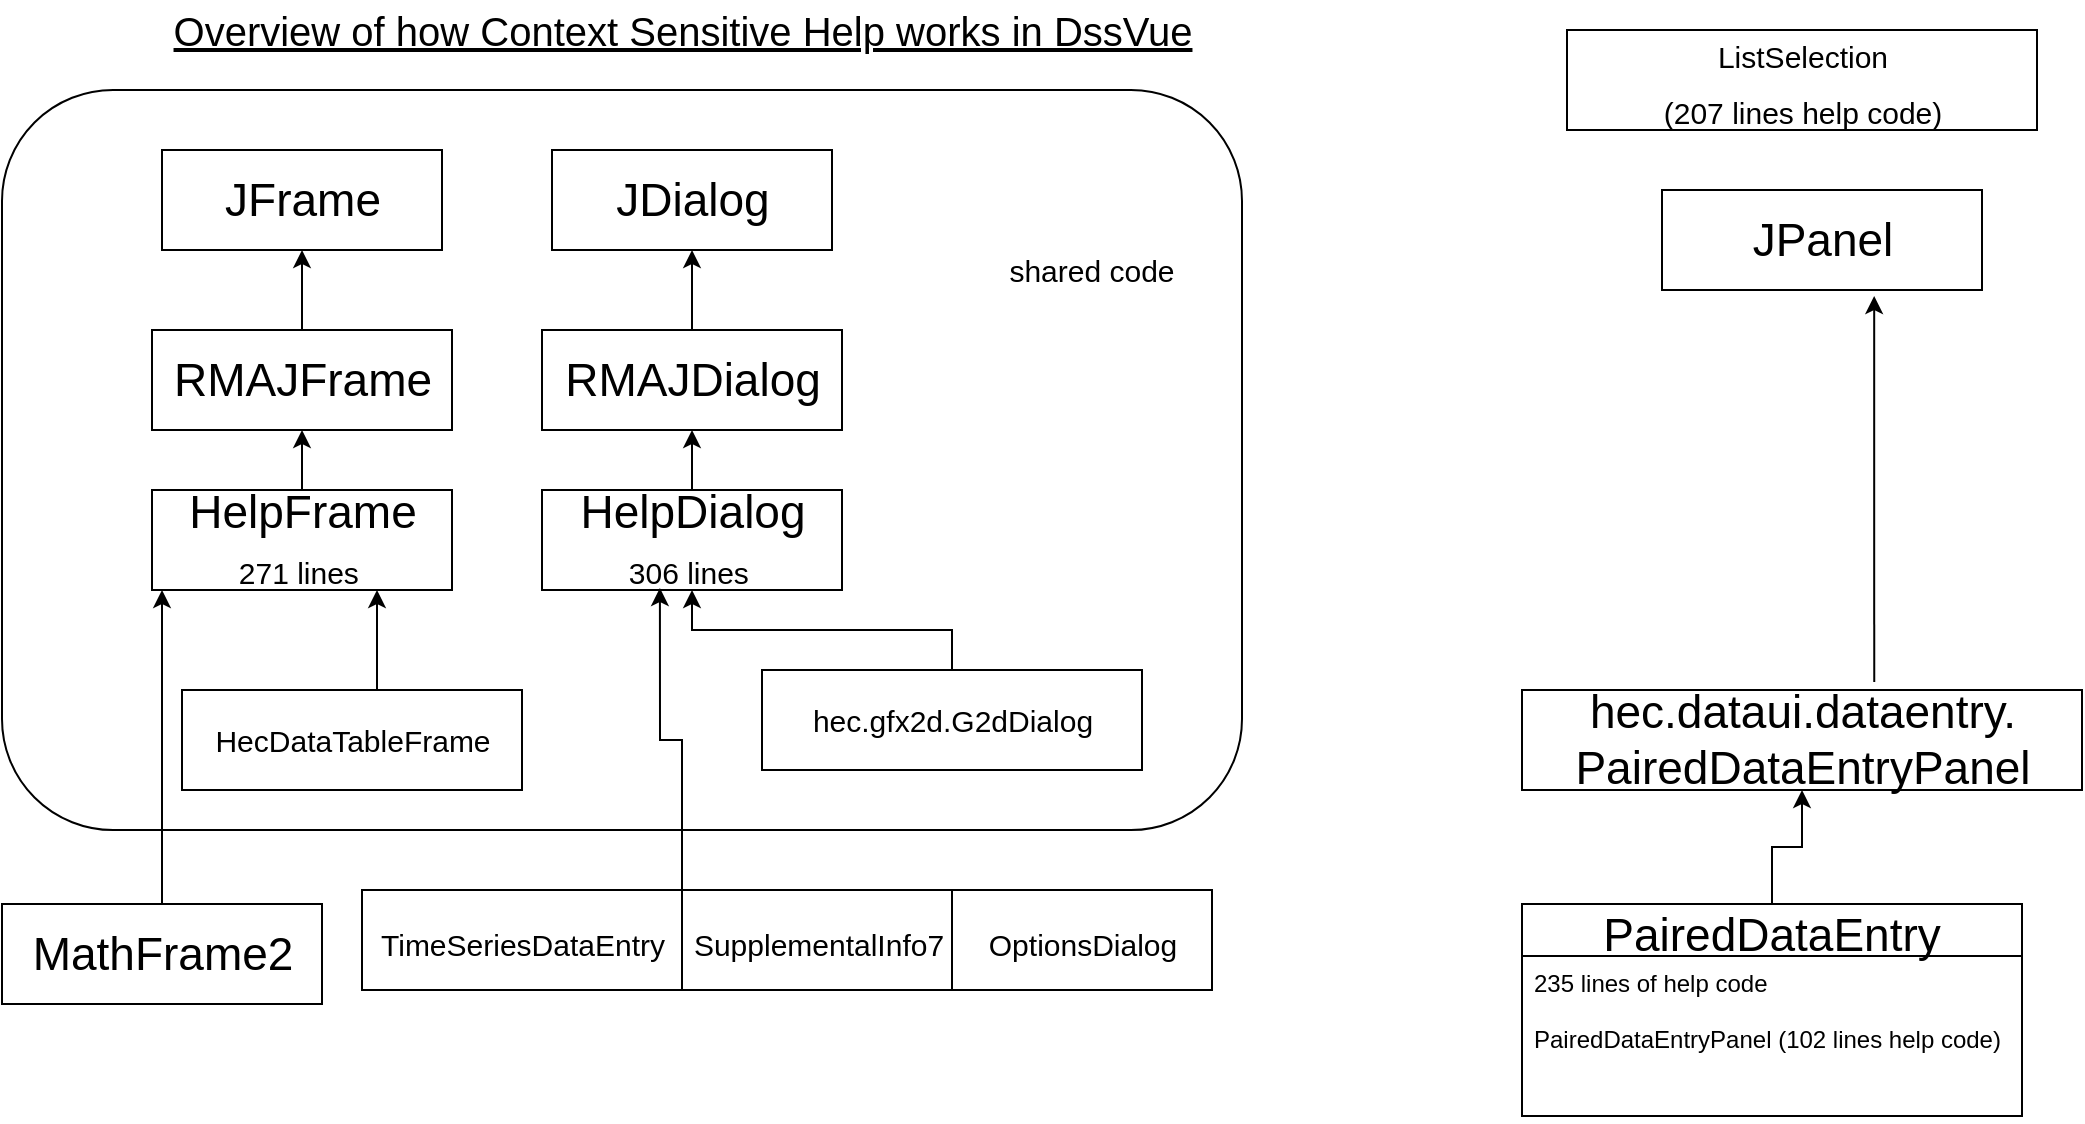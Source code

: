 <mxfile version="13.6.6" type="github">
  <diagram id="cr0koPRzsPeDM41Vawg9" name="Page-1">
    <mxGraphModel dx="1422" dy="762" grid="1" gridSize="10" guides="1" tooltips="1" connect="1" arrows="1" fold="1" page="1" pageScale="1" pageWidth="1100" pageHeight="850" math="0" shadow="0">
      <root>
        <mxCell id="0" />
        <mxCell id="1" parent="0" />
        <mxCell id="P356NVhjHGYX4Vpgescm-59" value="" style="rounded=1;whiteSpace=wrap;html=1;fontSize=15;" vertex="1" parent="1">
          <mxGeometry x="30" y="60" width="620" height="370" as="geometry" />
        </mxCell>
        <mxCell id="P356NVhjHGYX4Vpgescm-9" value="JFrame" style="html=1;fontSize=23;" vertex="1" parent="1">
          <mxGeometry x="110" y="90" width="140" height="50" as="geometry" />
        </mxCell>
        <mxCell id="P356NVhjHGYX4Vpgescm-11" value="" style="edgeStyle=orthogonalEdgeStyle;rounded=0;orthogonalLoop=1;jettySize=auto;html=1;fontSize=23;" edge="1" parent="1" source="P356NVhjHGYX4Vpgescm-10" target="P356NVhjHGYX4Vpgescm-9">
          <mxGeometry relative="1" as="geometry" />
        </mxCell>
        <mxCell id="P356NVhjHGYX4Vpgescm-10" value="RMAJFrame" style="html=1;fontSize=23;" vertex="1" parent="1">
          <mxGeometry x="105" y="180" width="150" height="50" as="geometry" />
        </mxCell>
        <mxCell id="P356NVhjHGYX4Vpgescm-14" value="" style="edgeStyle=orthogonalEdgeStyle;rounded=0;orthogonalLoop=1;jettySize=auto;html=1;fontSize=23;" edge="1" parent="1" source="P356NVhjHGYX4Vpgescm-12" target="P356NVhjHGYX4Vpgescm-10">
          <mxGeometry relative="1" as="geometry" />
        </mxCell>
        <mxCell id="P356NVhjHGYX4Vpgescm-12" value="HelpFrame&lt;br&gt;&lt;font style=&quot;font-size: 15px&quot;&gt;271 lines&amp;nbsp;&lt;/font&gt;" style="html=1;fontSize=23;" vertex="1" parent="1">
          <mxGeometry x="105" y="260" width="150" height="50" as="geometry" />
        </mxCell>
        <mxCell id="P356NVhjHGYX4Vpgescm-15" value="" style="edgeStyle=orthogonalEdgeStyle;rounded=0;orthogonalLoop=1;jettySize=auto;html=1;fontSize=23;" edge="1" parent="1" source="P356NVhjHGYX4Vpgescm-13" target="P356NVhjHGYX4Vpgescm-12">
          <mxGeometry relative="1" as="geometry">
            <Array as="points">
              <mxPoint x="110" y="350" />
              <mxPoint x="110" y="350" />
            </Array>
          </mxGeometry>
        </mxCell>
        <mxCell id="P356NVhjHGYX4Vpgescm-13" value="MathFrame2" style="html=1;fontSize=23;" vertex="1" parent="1">
          <mxGeometry x="30" y="467" width="160" height="50" as="geometry" />
        </mxCell>
        <mxCell id="P356NVhjHGYX4Vpgescm-27" value="JPanel" style="html=1;fontSize=23;" vertex="1" parent="1">
          <mxGeometry x="860" y="110" width="160" height="50" as="geometry" />
        </mxCell>
        <mxCell id="P356NVhjHGYX4Vpgescm-29" style="edgeStyle=orthogonalEdgeStyle;rounded=0;orthogonalLoop=1;jettySize=auto;html=1;entryX=0.663;entryY=1.06;entryDx=0;entryDy=0;entryPerimeter=0;fontSize=23;exitX=0.629;exitY=-0.08;exitDx=0;exitDy=0;exitPerimeter=0;" edge="1" parent="1" source="P356NVhjHGYX4Vpgescm-35" target="P356NVhjHGYX4Vpgescm-27">
          <mxGeometry relative="1" as="geometry">
            <mxPoint x="966" y="350" as="sourcePoint" />
          </mxGeometry>
        </mxCell>
        <mxCell id="P356NVhjHGYX4Vpgescm-38" value="" style="edgeStyle=orthogonalEdgeStyle;rounded=0;orthogonalLoop=1;jettySize=auto;html=1;fontSize=23;" edge="1" parent="1" source="P356NVhjHGYX4Vpgescm-18" target="P356NVhjHGYX4Vpgescm-35">
          <mxGeometry relative="1" as="geometry" />
        </mxCell>
        <mxCell id="P356NVhjHGYX4Vpgescm-32" value="" style="edgeStyle=orthogonalEdgeStyle;rounded=0;orthogonalLoop=1;jettySize=auto;html=1;fontSize=23;" edge="1" parent="1" source="P356NVhjHGYX4Vpgescm-30" target="P356NVhjHGYX4Vpgescm-31">
          <mxGeometry relative="1" as="geometry" />
        </mxCell>
        <mxCell id="P356NVhjHGYX4Vpgescm-30" value="HelpDialog&lt;br&gt;&lt;font style=&quot;font-size: 15px&quot;&gt;306 lines&amp;nbsp;&lt;/font&gt;" style="html=1;fontSize=23;" vertex="1" parent="1">
          <mxGeometry x="300" y="260" width="150" height="50" as="geometry" />
        </mxCell>
        <mxCell id="P356NVhjHGYX4Vpgescm-34" value="" style="edgeStyle=orthogonalEdgeStyle;rounded=0;orthogonalLoop=1;jettySize=auto;html=1;fontSize=23;" edge="1" parent="1" source="P356NVhjHGYX4Vpgescm-31" target="P356NVhjHGYX4Vpgescm-33">
          <mxGeometry relative="1" as="geometry" />
        </mxCell>
        <mxCell id="P356NVhjHGYX4Vpgescm-31" value="RMAJDialog" style="html=1;fontSize=23;" vertex="1" parent="1">
          <mxGeometry x="300" y="180" width="150" height="50" as="geometry" />
        </mxCell>
        <mxCell id="P356NVhjHGYX4Vpgescm-33" value="JDialog" style="html=1;fontSize=23;" vertex="1" parent="1">
          <mxGeometry x="305" y="90" width="140" height="50" as="geometry" />
        </mxCell>
        <mxCell id="P356NVhjHGYX4Vpgescm-35" value="hec.dataui.dataentry.&lt;br style=&quot;padding: 0px ; margin: 0px&quot;&gt;PairedDataEntryPanel" style="html=1;fontSize=23;" vertex="1" parent="1">
          <mxGeometry x="790" y="360" width="280" height="50" as="geometry" />
        </mxCell>
        <mxCell id="P356NVhjHGYX4Vpgescm-39" value="&lt;font style=&quot;font-size: 15px&quot;&gt;TimeSeriesDataEntry&lt;/font&gt;" style="html=1;fontSize=23;" vertex="1" parent="1">
          <mxGeometry x="210" y="460" width="160" height="50" as="geometry" />
        </mxCell>
        <mxCell id="P356NVhjHGYX4Vpgescm-18" value="PairedDataEntry" style="swimlane;fontStyle=0;childLayout=stackLayout;horizontal=1;startSize=26;fillColor=none;horizontalStack=0;resizeParent=1;resizeParentMax=0;resizeLast=0;collapsible=1;marginBottom=0;fontSize=23;" vertex="1" parent="1">
          <mxGeometry x="790" y="467" width="250" height="106" as="geometry" />
        </mxCell>
        <mxCell id="P356NVhjHGYX4Vpgescm-20" value="235 lines of help code&#xa;&#xa;PairedDataEntryPanel (102 lines help code)" style="text;strokeColor=none;fillColor=none;align=left;verticalAlign=top;spacingLeft=4;spacingRight=4;overflow=hidden;rotatable=0;points=[[0,0.5],[1,0.5]];portConstraint=eastwest;" vertex="1" parent="P356NVhjHGYX4Vpgescm-18">
          <mxGeometry y="26" width="250" height="80" as="geometry" />
        </mxCell>
        <mxCell id="P356NVhjHGYX4Vpgescm-71" style="edgeStyle=orthogonalEdgeStyle;rounded=0;orthogonalLoop=1;jettySize=auto;html=1;entryX=0.393;entryY=0.98;entryDx=0;entryDy=0;entryPerimeter=0;fontSize=20;" edge="1" parent="1" source="P356NVhjHGYX4Vpgescm-41" target="P356NVhjHGYX4Vpgescm-30">
          <mxGeometry relative="1" as="geometry">
            <Array as="points">
              <mxPoint x="370" y="385" />
              <mxPoint x="359" y="385" />
            </Array>
          </mxGeometry>
        </mxCell>
        <mxCell id="P356NVhjHGYX4Vpgescm-41" value="&lt;font style=&quot;font-size: 15px&quot;&gt;SupplementalInfo7&lt;/font&gt;" style="html=1;fontSize=23;" vertex="1" parent="1">
          <mxGeometry x="370" y="460" width="135" height="50" as="geometry" />
        </mxCell>
        <mxCell id="P356NVhjHGYX4Vpgescm-43" value="&lt;font style=&quot;font-size: 15px&quot;&gt;OptionsDialog&lt;/font&gt;" style="html=1;fontSize=23;" vertex="1" parent="1">
          <mxGeometry x="505" y="460" width="130" height="50" as="geometry" />
        </mxCell>
        <mxCell id="P356NVhjHGYX4Vpgescm-46" value="&lt;font style=&quot;font-size: 15px&quot;&gt;ListSelection&lt;br&gt;(207 lines help code)&lt;/font&gt;" style="html=1;fontSize=23;" vertex="1" parent="1">
          <mxGeometry x="812.5" y="30" width="235" height="50" as="geometry" />
        </mxCell>
        <mxCell id="P356NVhjHGYX4Vpgescm-64" style="edgeStyle=orthogonalEdgeStyle;rounded=0;orthogonalLoop=1;jettySize=auto;html=1;fontSize=20;" edge="1" parent="1" source="P356NVhjHGYX4Vpgescm-49" target="P356NVhjHGYX4Vpgescm-30">
          <mxGeometry relative="1" as="geometry" />
        </mxCell>
        <mxCell id="P356NVhjHGYX4Vpgescm-49" value="&lt;span style=&quot;text-align: left&quot;&gt;hec.gfx2d.G2dDialog&lt;/span&gt;" style="html=1;fontSize=15;" vertex="1" parent="1">
          <mxGeometry x="410" y="350" width="190" height="50" as="geometry" />
        </mxCell>
        <mxCell id="P356NVhjHGYX4Vpgescm-54" style="edgeStyle=orthogonalEdgeStyle;rounded=0;orthogonalLoop=1;jettySize=auto;html=1;entryX=0.75;entryY=1;entryDx=0;entryDy=0;fontSize=15;" edge="1" parent="1" source="P356NVhjHGYX4Vpgescm-52" target="P356NVhjHGYX4Vpgescm-12">
          <mxGeometry relative="1" as="geometry">
            <Array as="points">
              <mxPoint x="218" y="375" />
            </Array>
          </mxGeometry>
        </mxCell>
        <mxCell id="P356NVhjHGYX4Vpgescm-52" value="HecDataTableFrame" style="html=1;fontSize=15;" vertex="1" parent="1">
          <mxGeometry x="120" y="360" width="170" height="50" as="geometry" />
        </mxCell>
        <mxCell id="P356NVhjHGYX4Vpgescm-60" value="shared code" style="text;html=1;strokeColor=none;fillColor=none;align=center;verticalAlign=middle;whiteSpace=wrap;rounded=0;fontSize=15;" vertex="1" parent="1">
          <mxGeometry x="510" y="140" width="130" height="20" as="geometry" />
        </mxCell>
        <mxCell id="P356NVhjHGYX4Vpgescm-62" value="Overview of how Context Sensitive Help works in DssVue" style="text;html=1;align=center;verticalAlign=middle;resizable=0;points=[];autosize=1;fontSize=20;fontStyle=4" vertex="1" parent="1">
          <mxGeometry x="110" y="15" width="520" height="30" as="geometry" />
        </mxCell>
      </root>
    </mxGraphModel>
  </diagram>
</mxfile>
